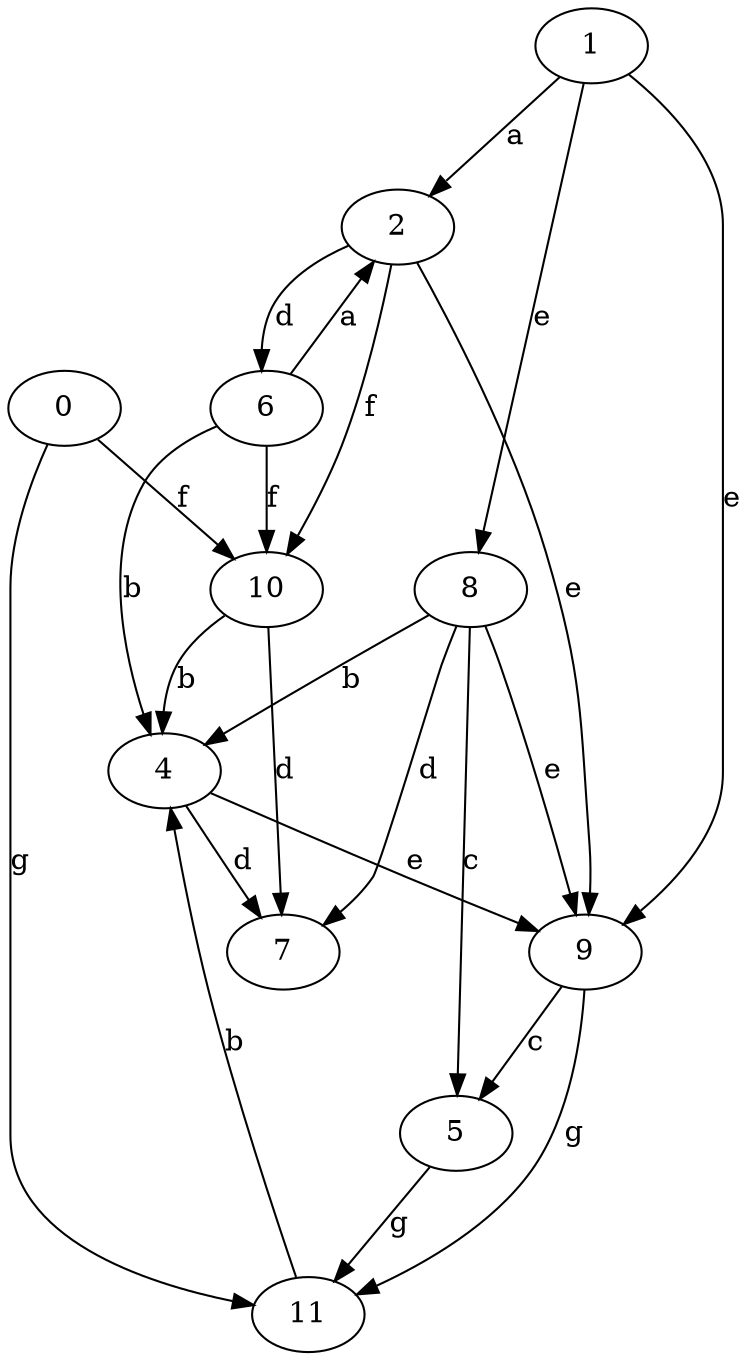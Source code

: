 strict digraph  {
0;
1;
2;
4;
5;
6;
7;
8;
9;
10;
11;
0 -> 10  [label=f];
0 -> 11  [label=g];
1 -> 2  [label=a];
1 -> 8  [label=e];
1 -> 9  [label=e];
2 -> 6  [label=d];
2 -> 9  [label=e];
2 -> 10  [label=f];
4 -> 7  [label=d];
4 -> 9  [label=e];
5 -> 11  [label=g];
6 -> 2  [label=a];
6 -> 4  [label=b];
6 -> 10  [label=f];
8 -> 4  [label=b];
8 -> 5  [label=c];
8 -> 7  [label=d];
8 -> 9  [label=e];
9 -> 5  [label=c];
9 -> 11  [label=g];
10 -> 4  [label=b];
10 -> 7  [label=d];
11 -> 4  [label=b];
}
